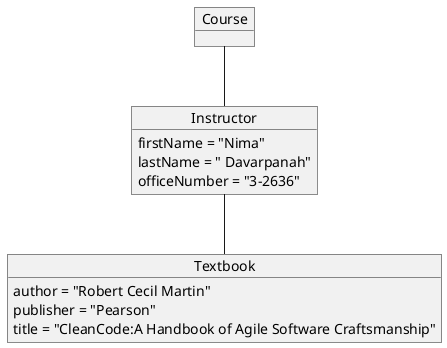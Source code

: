 @startuml
'https://plantuml.com/object-diagram

object Instructor {
    firstName = "Nima"
    lastName = " Davarpanah"
    officeNumber = "3-2636"
}

object Textbook {
    author = "Robert Cecil Martin"
    publisher = "Pearson"
    title = "CleanCode:A Handbook of Agile Software Craftsmanship"
}

object Course

Course -- Instructor
Instructor -- Textbook

@enduml